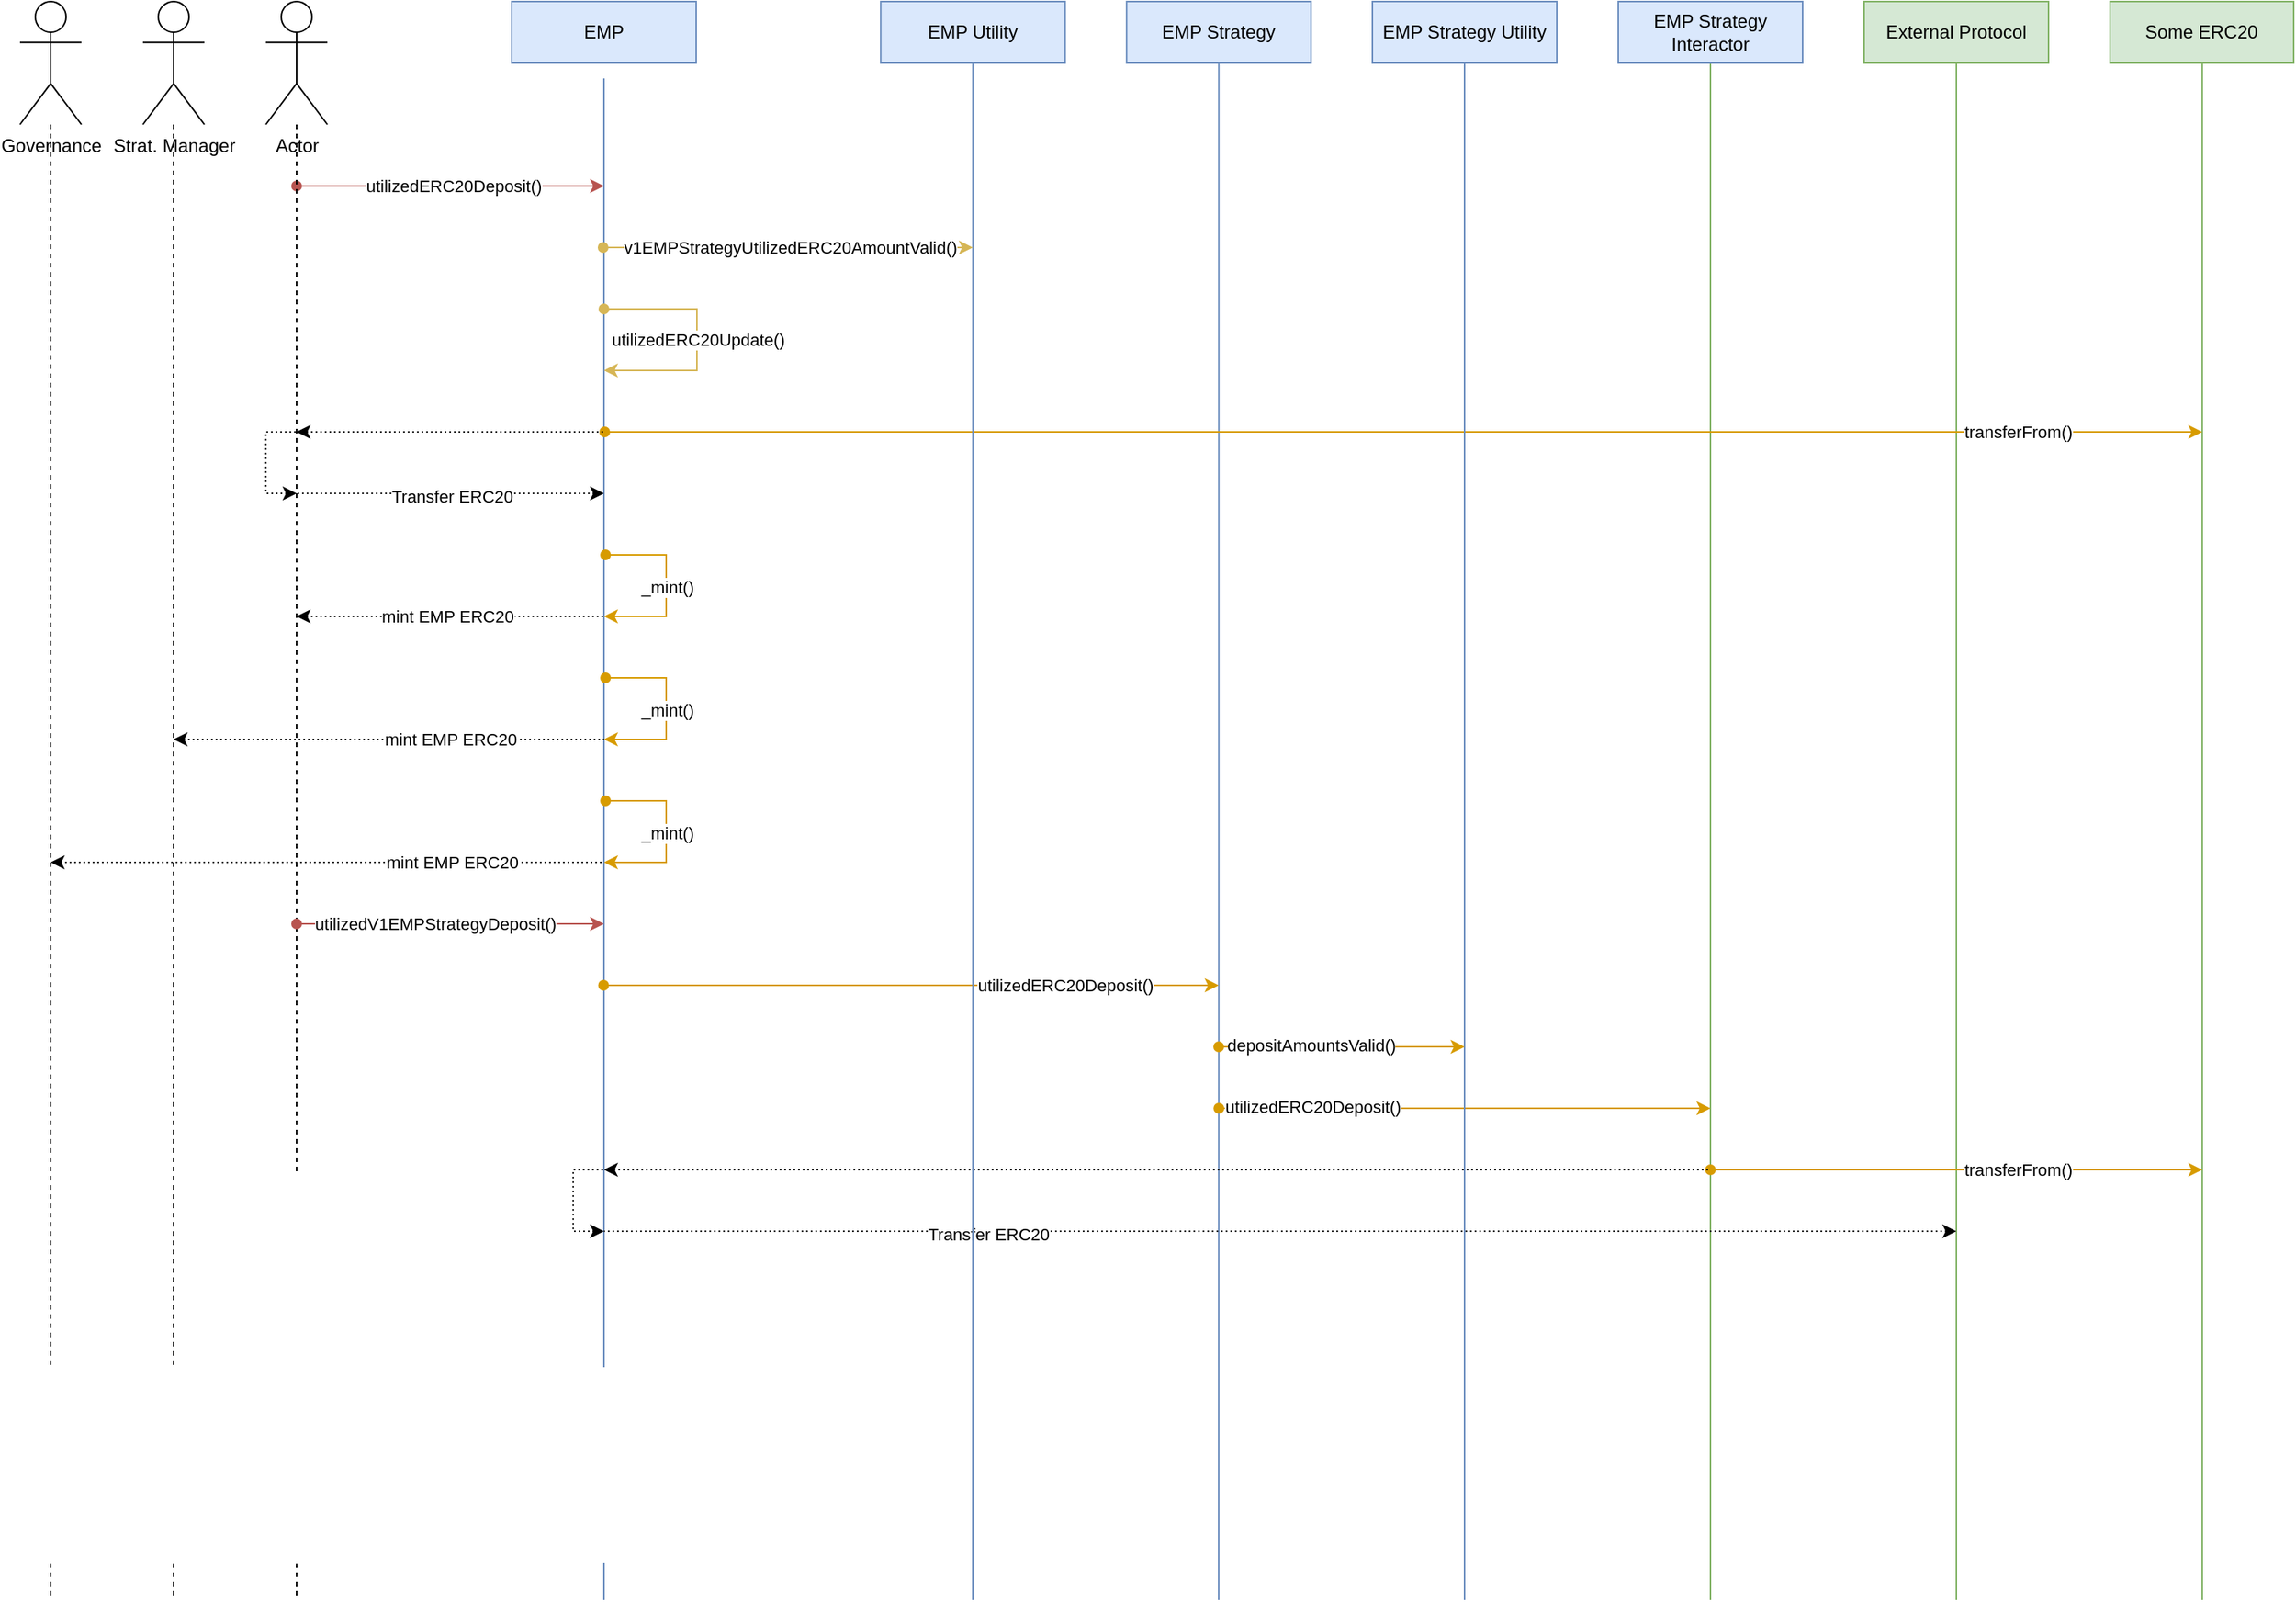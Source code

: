 <mxfile version="24.8.3">
  <diagram name="Page-1" id="pazCaoZUeLf8iRMA3fpz">
    <mxGraphModel dx="1912" dy="1040" grid="1" gridSize="10" guides="0" tooltips="1" connect="1" arrows="1" fold="1" page="1" pageScale="1" pageWidth="850" pageHeight="1100" math="0" shadow="0">
      <root>
        <mxCell id="0" />
        <mxCell id="1" parent="0" />
        <mxCell id="fR324A7tiwtD0hRDOKzB-23" style="edgeStyle=orthogonalEdgeStyle;rounded=0;orthogonalLoop=1;jettySize=auto;html=1;exitX=0.5;exitY=1;exitDx=0;exitDy=0;fillColor=#dae8fc;strokeColor=#6c8ebf;endArrow=none;endFill=0;" parent="1" edge="1">
          <mxGeometry relative="1" as="geometry">
            <mxPoint x="420" y="1080" as="targetPoint" />
            <mxPoint x="420" y="90" as="sourcePoint" />
            <Array as="points">
              <mxPoint x="420" y="540" />
              <mxPoint x="420" y="540" />
            </Array>
          </mxGeometry>
        </mxCell>
        <mxCell id="fR324A7tiwtD0hRDOKzB-1" value="EMP" style="rounded=0;whiteSpace=wrap;html=1;fillColor=#dae8fc;strokeColor=#6c8ebf;" parent="1" vertex="1">
          <mxGeometry x="360" y="40" width="120" height="40" as="geometry" />
        </mxCell>
        <mxCell id="fR324A7tiwtD0hRDOKzB-42" style="edgeStyle=orthogonalEdgeStyle;rounded=0;orthogonalLoop=1;jettySize=auto;html=1;fillColor=#dae8fc;strokeColor=#6c8ebf;endArrow=none;endFill=0;" parent="1" source="fR324A7tiwtD0hRDOKzB-2" edge="1">
          <mxGeometry relative="1" as="geometry">
            <mxPoint x="820" y="1080" as="targetPoint" />
            <mxPoint x="820.129" y="160" as="sourcePoint" />
          </mxGeometry>
        </mxCell>
        <mxCell id="fR324A7tiwtD0hRDOKzB-2" value="EMP Strategy" style="rounded=0;whiteSpace=wrap;html=1;fillColor=#dae8fc;strokeColor=#6c8ebf;" parent="1" vertex="1">
          <mxGeometry x="760.1" y="40" width="120" height="40" as="geometry" />
        </mxCell>
        <mxCell id="fR324A7tiwtD0hRDOKzB-48" style="edgeStyle=orthogonalEdgeStyle;rounded=0;orthogonalLoop=1;jettySize=auto;html=1;fillColor=#d5e8d4;strokeColor=#82b366;endArrow=none;endFill=0;" parent="1" source="fR324A7tiwtD0hRDOKzB-3" edge="1">
          <mxGeometry relative="1" as="geometry">
            <mxPoint x="1140" y="1080" as="targetPoint" />
            <mxPoint x="1139.966" y="120" as="sourcePoint" />
            <Array as="points" />
          </mxGeometry>
        </mxCell>
        <mxCell id="fR324A7tiwtD0hRDOKzB-3" value="EMP Strategy Interactor" style="rounded=0;whiteSpace=wrap;html=1;fillColor=#dae8fc;strokeColor=#6c8ebf;" parent="1" vertex="1">
          <mxGeometry x="1080" y="40" width="120" height="40" as="geometry" />
        </mxCell>
        <mxCell id="fR324A7tiwtD0hRDOKzB-49" style="edgeStyle=orthogonalEdgeStyle;rounded=0;orthogonalLoop=1;jettySize=auto;html=1;fillColor=#d5e8d4;strokeColor=#82b366;endArrow=none;endFill=0;" parent="1" source="fR324A7tiwtD0hRDOKzB-8" edge="1">
          <mxGeometry relative="1" as="geometry">
            <mxPoint x="1300" y="1080" as="targetPoint" />
          </mxGeometry>
        </mxCell>
        <mxCell id="fR324A7tiwtD0hRDOKzB-8" value="External Protocol" style="rounded=0;whiteSpace=wrap;html=1;fillColor=#d5e8d4;strokeColor=#82b366;" parent="1" vertex="1">
          <mxGeometry x="1240" y="40" width="120" height="40" as="geometry" />
        </mxCell>
        <mxCell id="fR324A7tiwtD0hRDOKzB-19" style="edgeStyle=orthogonalEdgeStyle;rounded=0;orthogonalLoop=1;jettySize=auto;html=1;endArrow=classic;endFill=1;fillColor=#f8cecc;strokeColor=#b85450;startArrow=oval;startFill=1;" parent="1" edge="1">
          <mxGeometry relative="1" as="geometry">
            <mxPoint x="420" y="160" as="targetPoint" />
            <mxPoint x="220" y="160" as="sourcePoint" />
          </mxGeometry>
        </mxCell>
        <mxCell id="fR324A7tiwtD0hRDOKzB-20" value="utilizedERC20Deposit()" style="edgeLabel;html=1;align=center;verticalAlign=middle;resizable=0;points=[];" parent="fR324A7tiwtD0hRDOKzB-19" vertex="1" connectable="0">
          <mxGeometry x="0.175" y="1" relative="1" as="geometry">
            <mxPoint x="-16" y="1" as="offset" />
          </mxGeometry>
        </mxCell>
        <mxCell id="fR324A7tiwtD0hRDOKzB-25" style="edgeStyle=orthogonalEdgeStyle;rounded=0;orthogonalLoop=1;jettySize=auto;html=1;dashed=1;endArrow=none;endFill=0;" parent="1" source="fR324A7tiwtD0hRDOKzB-15" edge="1">
          <mxGeometry relative="1" as="geometry">
            <mxPoint x="220" y="1080" as="targetPoint" />
            <mxPoint x="220.034" y="240" as="sourcePoint" />
            <Array as="points" />
          </mxGeometry>
        </mxCell>
        <mxCell id="fR324A7tiwtD0hRDOKzB-15" value="Actor" style="shape=umlActor;verticalLabelPosition=bottom;verticalAlign=top;html=1;outlineConnect=0;" parent="1" vertex="1">
          <mxGeometry x="200" y="40" width="40" height="80" as="geometry" />
        </mxCell>
        <mxCell id="fR324A7tiwtD0hRDOKzB-24" style="edgeStyle=orthogonalEdgeStyle;rounded=0;orthogonalLoop=1;jettySize=auto;html=1;fillColor=#d5e8d4;strokeColor=#82b366;exitX=0.502;exitY=0.5;exitDx=0;exitDy=0;exitPerimeter=0;endArrow=none;endFill=0;" parent="1" source="fR324A7tiwtD0hRDOKzB-18" edge="1">
          <mxGeometry relative="1" as="geometry">
            <mxPoint x="1460" y="1080" as="targetPoint" />
            <mxPoint x="799.759" y="200" as="sourcePoint" />
            <Array as="points">
              <mxPoint x="1460.0" y="640" />
            </Array>
          </mxGeometry>
        </mxCell>
        <mxCell id="fR324A7tiwtD0hRDOKzB-18" value="Some ERC20" style="rounded=0;whiteSpace=wrap;html=1;fillColor=#d5e8d4;strokeColor=#82b366;" parent="1" vertex="1">
          <mxGeometry x="1400.0" y="40" width="119.49" height="40" as="geometry" />
        </mxCell>
        <mxCell id="fR324A7tiwtD0hRDOKzB-26" style="edgeStyle=orthogonalEdgeStyle;rounded=0;orthogonalLoop=1;jettySize=auto;html=1;endArrow=classic;endFill=1;fillColor=#fff2cc;strokeColor=#d6b656;startArrow=oval;startFill=1;" parent="1" edge="1">
          <mxGeometry relative="1" as="geometry">
            <mxPoint x="420" y="280" as="targetPoint" />
            <mxPoint x="420" y="240" as="sourcePoint" />
            <Array as="points">
              <mxPoint x="480.51" y="240" />
              <mxPoint x="480.51" y="280" />
            </Array>
          </mxGeometry>
        </mxCell>
        <mxCell id="fR324A7tiwtD0hRDOKzB-31" value="utilizedERC20Update()" style="edgeLabel;html=1;align=center;verticalAlign=middle;resizable=0;points=[];" parent="fR324A7tiwtD0hRDOKzB-26" vertex="1" connectable="0">
          <mxGeometry y="-2" relative="1" as="geometry">
            <mxPoint x="2" as="offset" />
          </mxGeometry>
        </mxCell>
        <mxCell id="fR324A7tiwtD0hRDOKzB-29" style="edgeStyle=orthogonalEdgeStyle;rounded=0;orthogonalLoop=1;jettySize=auto;html=1;endArrow=classic;endFill=1;fillColor=#ffe6cc;strokeColor=#d79b00;startArrow=oval;startFill=1;" parent="1" edge="1">
          <mxGeometry relative="1" as="geometry">
            <mxPoint x="1460" y="320" as="targetPoint" />
            <mxPoint x="420.51" y="320" as="sourcePoint" />
            <Array as="points">
              <mxPoint x="1240" y="320" />
            </Array>
          </mxGeometry>
        </mxCell>
        <mxCell id="fR324A7tiwtD0hRDOKzB-30" value="transferFrom()" style="edgeLabel;html=1;align=center;verticalAlign=middle;resizable=0;points=[];" parent="fR324A7tiwtD0hRDOKzB-29" vertex="1" connectable="0">
          <mxGeometry x="0.175" y="1" relative="1" as="geometry">
            <mxPoint x="309" y="1" as="offset" />
          </mxGeometry>
        </mxCell>
        <mxCell id="fR324A7tiwtD0hRDOKzB-34" style="edgeStyle=orthogonalEdgeStyle;rounded=0;orthogonalLoop=1;jettySize=auto;html=1;endArrow=classic;endFill=1;fillColor=#ffe6cc;strokeColor=#d79b00;startArrow=oval;startFill=1;" parent="1" edge="1">
          <mxGeometry relative="1" as="geometry">
            <mxPoint x="420" y="440" as="targetPoint" />
            <mxPoint x="421.04" y="400" as="sourcePoint" />
            <Array as="points">
              <mxPoint x="460.51" y="400" />
              <mxPoint x="460.51" y="440" />
            </Array>
          </mxGeometry>
        </mxCell>
        <mxCell id="fR324A7tiwtD0hRDOKzB-35" value="_mint()" style="edgeLabel;html=1;align=center;verticalAlign=middle;resizable=0;points=[];" parent="fR324A7tiwtD0hRDOKzB-34" vertex="1" connectable="0">
          <mxGeometry y="-2" relative="1" as="geometry">
            <mxPoint x="2" as="offset" />
          </mxGeometry>
        </mxCell>
        <mxCell id="fR324A7tiwtD0hRDOKzB-36" style="edgeStyle=orthogonalEdgeStyle;rounded=0;orthogonalLoop=1;jettySize=auto;html=1;endArrow=none;endFill=0;startArrow=classic;startFill=1;dashed=1;dashPattern=1 2;" parent="1" edge="1">
          <mxGeometry relative="1" as="geometry">
            <mxPoint x="420" y="440" as="targetPoint" />
            <mxPoint x="220" y="440" as="sourcePoint" />
          </mxGeometry>
        </mxCell>
        <mxCell id="fR324A7tiwtD0hRDOKzB-37" value="mint EMP ERC20" style="edgeLabel;html=1;align=center;verticalAlign=middle;resizable=0;points=[];" parent="fR324A7tiwtD0hRDOKzB-36" vertex="1" connectable="0">
          <mxGeometry x="0.175" y="1" relative="1" as="geometry">
            <mxPoint x="-20" y="1" as="offset" />
          </mxGeometry>
        </mxCell>
        <mxCell id="fR324A7tiwtD0hRDOKzB-38" style="edgeStyle=orthogonalEdgeStyle;rounded=0;orthogonalLoop=1;jettySize=auto;html=1;endArrow=none;endFill=0;startArrow=classic;startFill=1;dashed=1;dashPattern=1 2;" parent="1" edge="1">
          <mxGeometry relative="1" as="geometry">
            <mxPoint x="220" y="360" as="targetPoint" />
            <mxPoint x="420" y="360" as="sourcePoint" />
          </mxGeometry>
        </mxCell>
        <mxCell id="fR324A7tiwtD0hRDOKzB-39" value="Transfer ERC20" style="edgeLabel;html=1;align=center;verticalAlign=middle;resizable=0;points=[];" parent="fR324A7tiwtD0hRDOKzB-38" vertex="1" connectable="0">
          <mxGeometry x="0.175" y="1" relative="1" as="geometry">
            <mxPoint x="18" y="1" as="offset" />
          </mxGeometry>
        </mxCell>
        <mxCell id="fR324A7tiwtD0hRDOKzB-40" value="utilizedV1EMPStrategyDeposit()" style="edgeStyle=none;orthogonalLoop=1;jettySize=auto;html=1;rounded=0;fillColor=#f8cecc;strokeColor=#b85450;startArrow=oval;startFill=1;" parent="1" edge="1">
          <mxGeometry x="-0.1" width="100" relative="1" as="geometry">
            <mxPoint x="220" y="640" as="sourcePoint" />
            <mxPoint x="420" y="640" as="targetPoint" />
            <Array as="points" />
            <mxPoint as="offset" />
          </mxGeometry>
        </mxCell>
        <mxCell id="fR324A7tiwtD0hRDOKzB-43" style="edgeStyle=orthogonalEdgeStyle;rounded=0;orthogonalLoop=1;jettySize=auto;html=1;endArrow=classic;endFill=1;fillColor=#ffe6cc;strokeColor=#d79b00;startArrow=oval;startFill=1;" parent="1" edge="1">
          <mxGeometry relative="1" as="geometry">
            <mxPoint x="820" y="680" as="targetPoint" />
            <mxPoint x="419.75" y="680" as="sourcePoint" />
          </mxGeometry>
        </mxCell>
        <mxCell id="fR324A7tiwtD0hRDOKzB-44" value="utilizedERC20Deposit()" style="edgeLabel;html=1;align=center;verticalAlign=middle;resizable=0;points=[];" parent="fR324A7tiwtD0hRDOKzB-43" vertex="1" connectable="0">
          <mxGeometry x="0.175" y="1" relative="1" as="geometry">
            <mxPoint x="65" y="1" as="offset" />
          </mxGeometry>
        </mxCell>
        <mxCell id="fR324A7tiwtD0hRDOKzB-45" style="edgeStyle=orthogonalEdgeStyle;rounded=0;orthogonalLoop=1;jettySize=auto;html=1;endArrow=classic;endFill=1;fillColor=#ffe6cc;strokeColor=#d79b00;startArrow=oval;startFill=1;" parent="1" edge="1">
          <mxGeometry relative="1" as="geometry">
            <mxPoint x="1140" y="760" as="targetPoint" />
            <mxPoint x="820.1" y="760" as="sourcePoint" />
          </mxGeometry>
        </mxCell>
        <mxCell id="fR324A7tiwtD0hRDOKzB-47" value="utilizedERC20Deposit()" style="edgeLabel;html=1;align=center;verticalAlign=middle;resizable=0;points=[];" parent="fR324A7tiwtD0hRDOKzB-45" vertex="1" connectable="0">
          <mxGeometry x="-0.385" y="1" relative="1" as="geometry">
            <mxPoint x="-38" as="offset" />
          </mxGeometry>
        </mxCell>
        <mxCell id="fR324A7tiwtD0hRDOKzB-50" style="edgeStyle=orthogonalEdgeStyle;rounded=0;orthogonalLoop=1;jettySize=auto;html=1;endArrow=none;endFill=0;startArrow=classic;startFill=1;dashed=1;dashPattern=1 2;" parent="1" edge="1">
          <mxGeometry relative="1" as="geometry">
            <mxPoint x="420" y="840" as="targetPoint" />
            <mxPoint x="1300" y="840" as="sourcePoint" />
          </mxGeometry>
        </mxCell>
        <mxCell id="fR324A7tiwtD0hRDOKzB-51" value="Transfer ERC20" style="edgeLabel;html=1;align=center;verticalAlign=middle;resizable=0;points=[];" parent="fR324A7tiwtD0hRDOKzB-50" vertex="1" connectable="0">
          <mxGeometry x="0.175" y="1" relative="1" as="geometry">
            <mxPoint x="-113" y="1" as="offset" />
          </mxGeometry>
        </mxCell>
        <mxCell id="fR324A7tiwtD0hRDOKzB-52" style="edgeStyle=orthogonalEdgeStyle;rounded=0;orthogonalLoop=1;jettySize=auto;html=1;endArrow=classic;endFill=1;fillColor=#ffe6cc;strokeColor=#d79b00;startArrow=oval;startFill=1;" parent="1" edge="1">
          <mxGeometry relative="1" as="geometry">
            <mxPoint x="1460.0" y="800" as="targetPoint" />
            <mxPoint x="1140" y="800" as="sourcePoint" />
            <Array as="points">
              <mxPoint x="1370.0" y="800" />
            </Array>
          </mxGeometry>
        </mxCell>
        <mxCell id="fR324A7tiwtD0hRDOKzB-53" value="transferFrom()" style="edgeLabel;html=1;align=center;verticalAlign=middle;resizable=0;points=[];" parent="fR324A7tiwtD0hRDOKzB-52" vertex="1" connectable="0">
          <mxGeometry x="0.175" y="1" relative="1" as="geometry">
            <mxPoint x="12" y="1" as="offset" />
          </mxGeometry>
        </mxCell>
        <mxCell id="fR324A7tiwtD0hRDOKzB-54" style="edgeStyle=orthogonalEdgeStyle;rounded=0;orthogonalLoop=1;jettySize=auto;html=1;endArrow=none;endFill=0;startArrow=classic;startFill=1;dashed=1;dashPattern=1 2;" parent="1" edge="1">
          <mxGeometry relative="1" as="geometry">
            <mxPoint x="420" y="320" as="targetPoint" />
            <mxPoint x="220" y="320" as="sourcePoint" />
          </mxGeometry>
        </mxCell>
        <mxCell id="fR324A7tiwtD0hRDOKzB-56" style="edgeStyle=orthogonalEdgeStyle;rounded=0;orthogonalLoop=1;jettySize=auto;html=1;endArrow=none;endFill=0;startArrow=classic;startFill=1;dashed=1;dashPattern=1 2;" parent="1" edge="1">
          <mxGeometry relative="1" as="geometry">
            <mxPoint x="220" y="320" as="targetPoint" />
            <mxPoint x="220" y="360" as="sourcePoint" />
            <Array as="points">
              <mxPoint x="200" y="360" />
              <mxPoint x="200" y="320" />
            </Array>
          </mxGeometry>
        </mxCell>
        <mxCell id="fR324A7tiwtD0hRDOKzB-57" style="edgeStyle=orthogonalEdgeStyle;rounded=0;orthogonalLoop=1;jettySize=auto;html=1;endArrow=none;endFill=0;startArrow=classic;startFill=1;dashed=1;dashPattern=1 2;" parent="1" edge="1">
          <mxGeometry relative="1" as="geometry">
            <mxPoint x="419.96" y="800" as="targetPoint" />
            <mxPoint x="419.96" y="840" as="sourcePoint" />
            <Array as="points">
              <mxPoint x="399.96" y="840" />
              <mxPoint x="399.96" y="800" />
            </Array>
          </mxGeometry>
        </mxCell>
        <mxCell id="fR324A7tiwtD0hRDOKzB-58" style="edgeStyle=orthogonalEdgeStyle;rounded=0;orthogonalLoop=1;jettySize=auto;html=1;endArrow=none;endFill=0;startArrow=classic;startFill=1;dashed=1;dashPattern=1 2;" parent="1" edge="1">
          <mxGeometry relative="1" as="geometry">
            <mxPoint x="1140" y="800" as="targetPoint" />
            <mxPoint x="420" y="800" as="sourcePoint" />
          </mxGeometry>
        </mxCell>
        <mxCell id="dY4Isz8nKz-BvBwB_T4C-2" style="edgeStyle=orthogonalEdgeStyle;rounded=0;orthogonalLoop=1;jettySize=auto;html=1;exitX=0.5;exitY=1;exitDx=0;exitDy=0;fillColor=#dae8fc;strokeColor=#6c8ebf;endArrow=none;endFill=0;" edge="1" parent="1" source="dY4Isz8nKz-BvBwB_T4C-1">
          <mxGeometry relative="1" as="geometry">
            <mxPoint x="660" y="1080" as="targetPoint" />
          </mxGeometry>
        </mxCell>
        <mxCell id="dY4Isz8nKz-BvBwB_T4C-1" value="EMP Utility" style="rounded=0;whiteSpace=wrap;html=1;fillColor=#dae8fc;strokeColor=#6c8ebf;" vertex="1" parent="1">
          <mxGeometry x="600.1" y="40" width="120" height="40" as="geometry" />
        </mxCell>
        <mxCell id="dY4Isz8nKz-BvBwB_T4C-3" style="edgeStyle=orthogonalEdgeStyle;rounded=0;orthogonalLoop=1;jettySize=auto;html=1;endArrow=classic;endFill=1;fillColor=#fff2cc;strokeColor=#d6b656;startArrow=oval;startFill=1;" edge="1" parent="1">
          <mxGeometry relative="1" as="geometry">
            <mxPoint x="660" y="200" as="targetPoint" />
            <mxPoint x="419.48" y="200" as="sourcePoint" />
            <Array as="points">
              <mxPoint x="530" y="200" />
              <mxPoint x="530" y="200" />
            </Array>
          </mxGeometry>
        </mxCell>
        <mxCell id="dY4Isz8nKz-BvBwB_T4C-4" value="v1EMPStrategyUtilizedERC20AmountValid()" style="edgeLabel;html=1;align=center;verticalAlign=middle;resizable=0;points=[];" vertex="1" connectable="0" parent="dY4Isz8nKz-BvBwB_T4C-3">
          <mxGeometry y="-2" relative="1" as="geometry">
            <mxPoint x="1" y="-2" as="offset" />
          </mxGeometry>
        </mxCell>
        <mxCell id="dY4Isz8nKz-BvBwB_T4C-24" style="edgeStyle=orthogonalEdgeStyle;rounded=0;orthogonalLoop=1;jettySize=auto;html=1;fillColor=#dae8fc;strokeColor=#6c8ebf;endArrow=none;endFill=0;" edge="1" parent="1" source="dY4Isz8nKz-BvBwB_T4C-23">
          <mxGeometry relative="1" as="geometry">
            <mxPoint x="980" y="1080" as="targetPoint" />
          </mxGeometry>
        </mxCell>
        <mxCell id="dY4Isz8nKz-BvBwB_T4C-23" value="EMP Strategy Utility" style="rounded=0;whiteSpace=wrap;html=1;fillColor=#dae8fc;strokeColor=#6c8ebf;" vertex="1" parent="1">
          <mxGeometry x="920.0" y="40" width="120" height="40" as="geometry" />
        </mxCell>
        <mxCell id="dY4Isz8nKz-BvBwB_T4C-25" style="edgeStyle=orthogonalEdgeStyle;rounded=0;orthogonalLoop=1;jettySize=auto;html=1;endArrow=classic;endFill=1;fillColor=#ffe6cc;strokeColor=#d79b00;startArrow=oval;startFill=1;" edge="1" parent="1">
          <mxGeometry relative="1" as="geometry">
            <mxPoint x="980" y="720" as="targetPoint" />
            <mxPoint x="820.0" y="720" as="sourcePoint" />
          </mxGeometry>
        </mxCell>
        <mxCell id="dY4Isz8nKz-BvBwB_T4C-26" value="depositAmountsValid()" style="edgeLabel;html=1;align=center;verticalAlign=middle;resizable=0;points=[];" vertex="1" connectable="0" parent="dY4Isz8nKz-BvBwB_T4C-25">
          <mxGeometry x="-0.385" y="1" relative="1" as="geometry">
            <mxPoint x="11" as="offset" />
          </mxGeometry>
        </mxCell>
        <mxCell id="dY4Isz8nKz-BvBwB_T4C-27" style="edgeStyle=orthogonalEdgeStyle;rounded=0;orthogonalLoop=1;jettySize=auto;html=1;dashed=1;endArrow=none;endFill=0;" edge="1" parent="1" source="dY4Isz8nKz-BvBwB_T4C-28">
          <mxGeometry relative="1" as="geometry">
            <mxPoint x="140" y="1080" as="targetPoint" />
            <mxPoint x="140.034" y="240" as="sourcePoint" />
            <Array as="points" />
          </mxGeometry>
        </mxCell>
        <mxCell id="dY4Isz8nKz-BvBwB_T4C-28" value="Strat. Manager" style="shape=umlActor;verticalLabelPosition=bottom;verticalAlign=top;html=1;outlineConnect=0;" vertex="1" parent="1">
          <mxGeometry x="120" y="40" width="40" height="80" as="geometry" />
        </mxCell>
        <mxCell id="dY4Isz8nKz-BvBwB_T4C-33" style="edgeStyle=orthogonalEdgeStyle;rounded=0;orthogonalLoop=1;jettySize=auto;html=1;dashed=1;endArrow=none;endFill=0;" edge="1" parent="1" source="dY4Isz8nKz-BvBwB_T4C-34">
          <mxGeometry relative="1" as="geometry">
            <mxPoint x="60" y="1080" as="targetPoint" />
            <mxPoint x="60.034" y="240" as="sourcePoint" />
            <Array as="points" />
          </mxGeometry>
        </mxCell>
        <mxCell id="dY4Isz8nKz-BvBwB_T4C-34" value="Governance" style="shape=umlActor;verticalLabelPosition=bottom;verticalAlign=top;html=1;outlineConnect=0;" vertex="1" parent="1">
          <mxGeometry x="40" y="40" width="40" height="80" as="geometry" />
        </mxCell>
        <mxCell id="dY4Isz8nKz-BvBwB_T4C-40" style="edgeStyle=orthogonalEdgeStyle;rounded=0;orthogonalLoop=1;jettySize=auto;html=1;endArrow=classic;endFill=1;fillColor=#ffe6cc;strokeColor=#d79b00;startArrow=oval;startFill=1;" edge="1" parent="1">
          <mxGeometry relative="1" as="geometry">
            <mxPoint x="420" y="520" as="targetPoint" />
            <mxPoint x="421.04" y="480" as="sourcePoint" />
            <Array as="points">
              <mxPoint x="460.51" y="480" />
              <mxPoint x="460.51" y="520" />
            </Array>
          </mxGeometry>
        </mxCell>
        <mxCell id="dY4Isz8nKz-BvBwB_T4C-41" value="_mint()" style="edgeLabel;html=1;align=center;verticalAlign=middle;resizable=0;points=[];" vertex="1" connectable="0" parent="dY4Isz8nKz-BvBwB_T4C-40">
          <mxGeometry y="-2" relative="1" as="geometry">
            <mxPoint x="2" as="offset" />
          </mxGeometry>
        </mxCell>
        <mxCell id="dY4Isz8nKz-BvBwB_T4C-42" style="edgeStyle=orthogonalEdgeStyle;rounded=0;orthogonalLoop=1;jettySize=auto;html=1;endArrow=classic;endFill=1;fillColor=#ffe6cc;strokeColor=#d79b00;startArrow=oval;startFill=1;" edge="1" parent="1">
          <mxGeometry relative="1" as="geometry">
            <mxPoint x="420" y="600" as="targetPoint" />
            <mxPoint x="421.04" y="560" as="sourcePoint" />
            <Array as="points">
              <mxPoint x="460.51" y="560" />
              <mxPoint x="460.51" y="600" />
            </Array>
          </mxGeometry>
        </mxCell>
        <mxCell id="dY4Isz8nKz-BvBwB_T4C-43" value="_mint()" style="edgeLabel;html=1;align=center;verticalAlign=middle;resizable=0;points=[];" vertex="1" connectable="0" parent="dY4Isz8nKz-BvBwB_T4C-42">
          <mxGeometry y="-2" relative="1" as="geometry">
            <mxPoint x="2" as="offset" />
          </mxGeometry>
        </mxCell>
        <mxCell id="dY4Isz8nKz-BvBwB_T4C-44" style="edgeStyle=orthogonalEdgeStyle;rounded=0;orthogonalLoop=1;jettySize=auto;html=1;endArrow=none;endFill=0;startArrow=classic;startFill=1;dashed=1;dashPattern=1 2;" edge="1" parent="1">
          <mxGeometry relative="1" as="geometry">
            <mxPoint x="420" y="520" as="targetPoint" />
            <mxPoint x="140" y="520" as="sourcePoint" />
          </mxGeometry>
        </mxCell>
        <mxCell id="dY4Isz8nKz-BvBwB_T4C-45" value="mint EMP ERC20" style="edgeLabel;html=1;align=center;verticalAlign=middle;resizable=0;points=[];" vertex="1" connectable="0" parent="dY4Isz8nKz-BvBwB_T4C-44">
          <mxGeometry x="0.175" y="1" relative="1" as="geometry">
            <mxPoint x="15" y="1" as="offset" />
          </mxGeometry>
        </mxCell>
        <mxCell id="dY4Isz8nKz-BvBwB_T4C-46" style="edgeStyle=orthogonalEdgeStyle;rounded=0;orthogonalLoop=1;jettySize=auto;html=1;endArrow=none;endFill=0;startArrow=classic;startFill=1;dashed=1;dashPattern=1 2;" edge="1" parent="1">
          <mxGeometry relative="1" as="geometry">
            <mxPoint x="420" y="600" as="targetPoint" />
            <mxPoint x="60" y="600" as="sourcePoint" />
          </mxGeometry>
        </mxCell>
        <mxCell id="dY4Isz8nKz-BvBwB_T4C-47" value="mint EMP ERC20" style="edgeLabel;html=1;align=center;verticalAlign=middle;resizable=0;points=[];" vertex="1" connectable="0" parent="dY4Isz8nKz-BvBwB_T4C-46">
          <mxGeometry x="0.175" y="1" relative="1" as="geometry">
            <mxPoint x="49" y="1" as="offset" />
          </mxGeometry>
        </mxCell>
      </root>
    </mxGraphModel>
  </diagram>
</mxfile>
